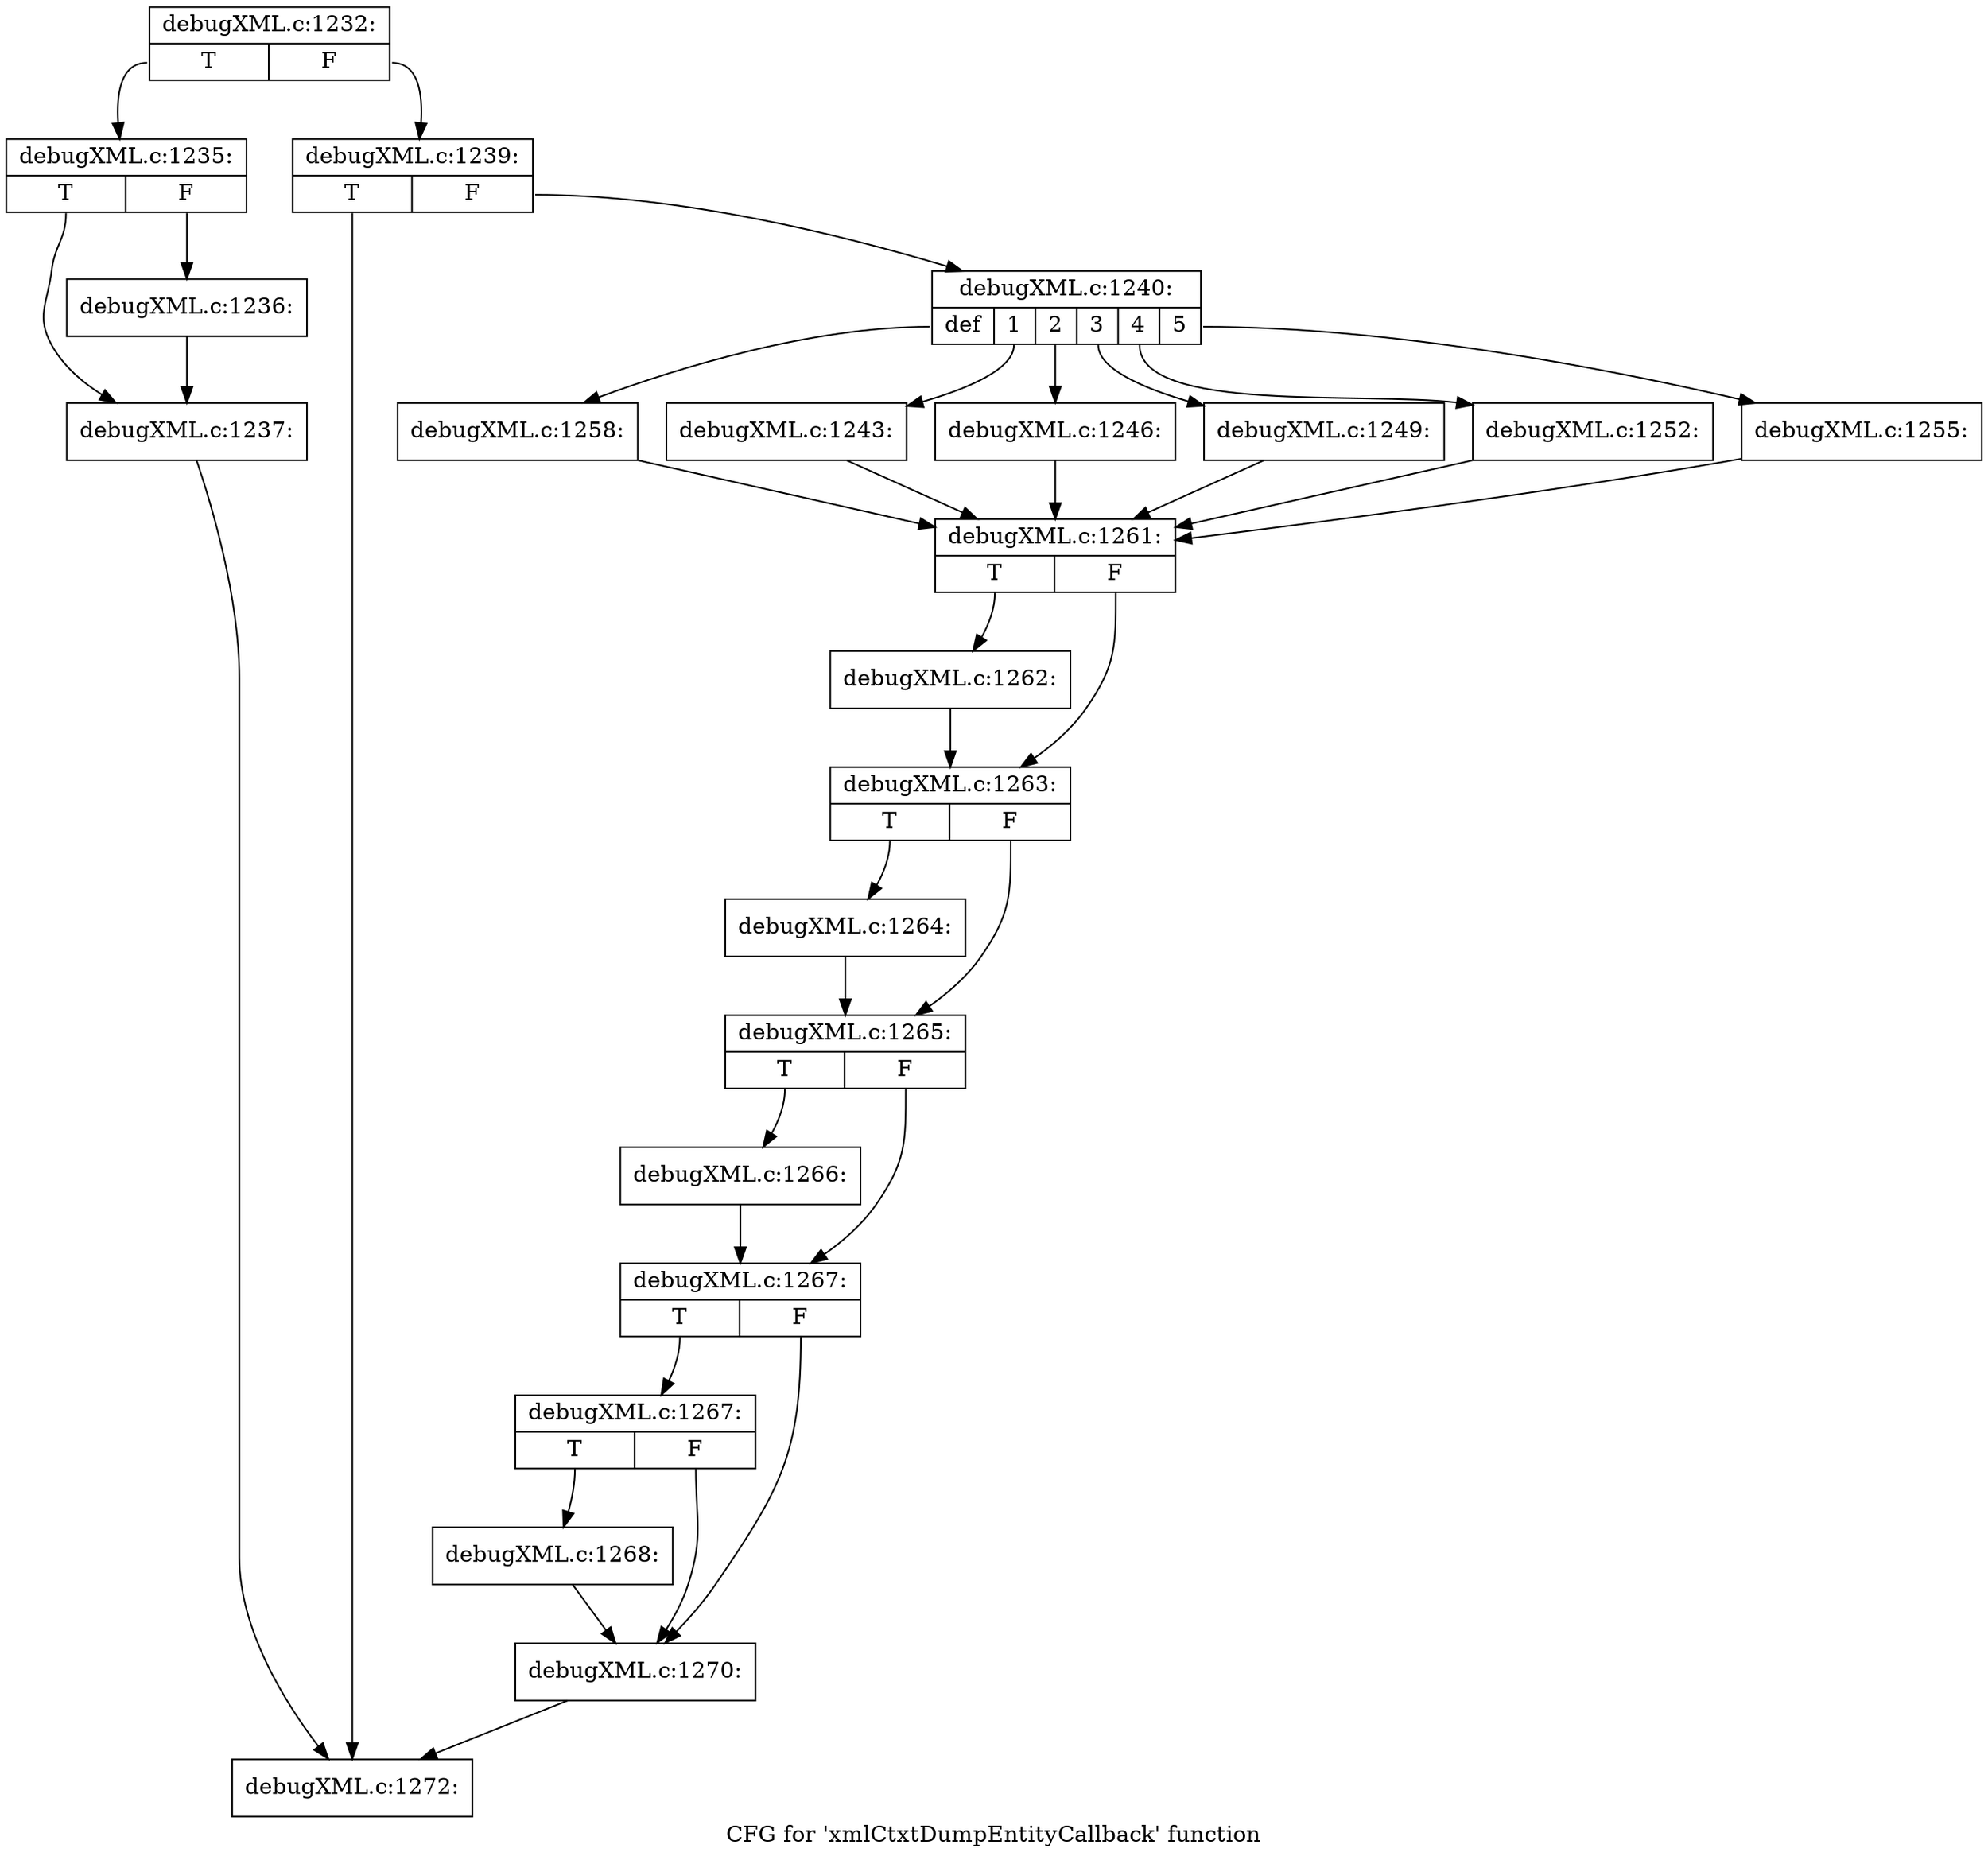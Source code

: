digraph "CFG for 'xmlCtxtDumpEntityCallback' function" {
	label="CFG for 'xmlCtxtDumpEntityCallback' function";

	Node0x4af4770 [shape=record,label="{debugXML.c:1232:|{<s0>T|<s1>F}}"];
	Node0x4af4770:s0 -> Node0x4af3df0;
	Node0x4af4770:s1 -> Node0x4af3e40;
	Node0x4af3df0 [shape=record,label="{debugXML.c:1235:|{<s0>T|<s1>F}}"];
	Node0x4af3df0:s0 -> Node0x4af6ea0;
	Node0x4af3df0:s1 -> Node0x4af6e50;
	Node0x4af6e50 [shape=record,label="{debugXML.c:1236:}"];
	Node0x4af6e50 -> Node0x4af6ea0;
	Node0x4af6ea0 [shape=record,label="{debugXML.c:1237:}"];
	Node0x4af6ea0 -> Node0x4af7860;
	Node0x4af3e40 [shape=record,label="{debugXML.c:1239:|{<s0>T|<s1>F}}"];
	Node0x4af3e40:s0 -> Node0x4af7860;
	Node0x4af3e40:s1 -> Node0x4af7810;
	Node0x4af7810 [shape=record,label="{debugXML.c:1240:|{<s0>def|<s1>1|<s2>2|<s3>3|<s4>4|<s5>5}}"];
	Node0x4af7810:s0 -> Node0x4af84f0;
	Node0x4af7810:s1 -> Node0x4af8830;
	Node0x4af7810:s2 -> Node0x4af8cf0;
	Node0x4af7810:s3 -> Node0x4af9230;
	Node0x4af7810:s4 -> Node0x4af9770;
	Node0x4af7810:s5 -> Node0x4af9cb0;
	Node0x4af8830 [shape=record,label="{debugXML.c:1243:}"];
	Node0x4af8830 -> Node0x4af82e0;
	Node0x4af8cf0 [shape=record,label="{debugXML.c:1246:}"];
	Node0x4af8cf0 -> Node0x4af82e0;
	Node0x4af9230 [shape=record,label="{debugXML.c:1249:}"];
	Node0x4af9230 -> Node0x4af82e0;
	Node0x4af9770 [shape=record,label="{debugXML.c:1252:}"];
	Node0x4af9770 -> Node0x4af82e0;
	Node0x4af9cb0 [shape=record,label="{debugXML.c:1255:}"];
	Node0x4af9cb0 -> Node0x4af82e0;
	Node0x4af84f0 [shape=record,label="{debugXML.c:1258:}"];
	Node0x4af84f0 -> Node0x4af82e0;
	Node0x4af82e0 [shape=record,label="{debugXML.c:1261:|{<s0>T|<s1>F}}"];
	Node0x4af82e0:s0 -> Node0x4afa8f0;
	Node0x4af82e0:s1 -> Node0x4afa940;
	Node0x4afa8f0 [shape=record,label="{debugXML.c:1262:}"];
	Node0x4afa8f0 -> Node0x4afa940;
	Node0x4afa940 [shape=record,label="{debugXML.c:1263:|{<s0>T|<s1>F}}"];
	Node0x4afa940:s0 -> Node0x4afb4e0;
	Node0x4afa940:s1 -> Node0x4afb530;
	Node0x4afb4e0 [shape=record,label="{debugXML.c:1264:}"];
	Node0x4afb4e0 -> Node0x4afb530;
	Node0x4afb530 [shape=record,label="{debugXML.c:1265:|{<s0>T|<s1>F}}"];
	Node0x4afb530:s0 -> Node0x4afc050;
	Node0x4afb530:s1 -> Node0x4afc0a0;
	Node0x4afc050 [shape=record,label="{debugXML.c:1266:}"];
	Node0x4afc050 -> Node0x4afc0a0;
	Node0x4afc0a0 [shape=record,label="{debugXML.c:1267:|{<s0>T|<s1>F}}"];
	Node0x4afc0a0:s0 -> Node0x4afcc60;
	Node0x4afc0a0:s1 -> Node0x4afcc10;
	Node0x4afcc60 [shape=record,label="{debugXML.c:1267:|{<s0>T|<s1>F}}"];
	Node0x4afcc60:s0 -> Node0x4afcbc0;
	Node0x4afcc60:s1 -> Node0x4afcc10;
	Node0x4afcbc0 [shape=record,label="{debugXML.c:1268:}"];
	Node0x4afcbc0 -> Node0x4afcc10;
	Node0x4afcc10 [shape=record,label="{debugXML.c:1270:}"];
	Node0x4afcc10 -> Node0x4af7860;
	Node0x4af7860 [shape=record,label="{debugXML.c:1272:}"];
}

